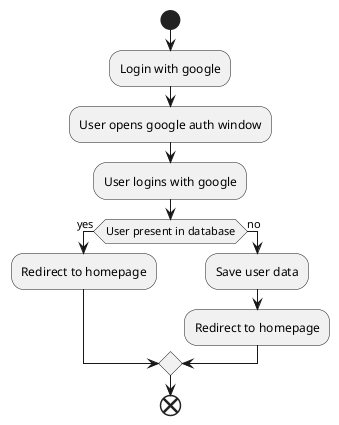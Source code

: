 @startuml

start
:Login with google;
:User opens google auth window;
:User logins with google;
if (User present in database) then(yes)
 :Redirect to homepage;
else (no)
 :Save user data;
 :Redirect to homepage;
endif
end

@enduml